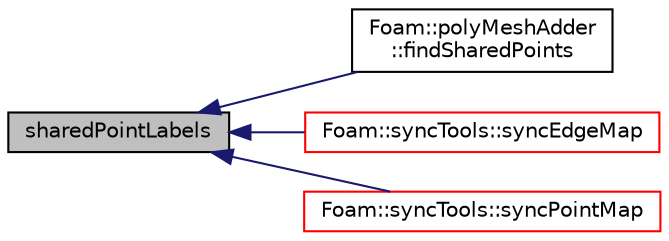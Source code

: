 digraph "sharedPointLabels"
{
  bgcolor="transparent";
  edge [fontname="Helvetica",fontsize="10",labelfontname="Helvetica",labelfontsize="10"];
  node [fontname="Helvetica",fontsize="10",shape=record];
  rankdir="LR";
  Node1 [label="sharedPointLabels",height=0.2,width=0.4,color="black", fillcolor="grey75", style="filled", fontcolor="black"];
  Node1 -> Node2 [dir="back",color="midnightblue",fontsize="10",style="solid",fontname="Helvetica"];
  Node2 [label="Foam::polyMeshAdder\l::findSharedPoints",height=0.2,width=0.4,color="black",URL="$a01906.html#a635b09647032a29d1e0aad6091b96f47",tooltip="Find topologically and geometrically shared points. "];
  Node1 -> Node3 [dir="back",color="midnightblue",fontsize="10",style="solid",fontname="Helvetica"];
  Node3 [label="Foam::syncTools::syncEdgeMap",height=0.2,width=0.4,color="red",URL="$a02532.html#a154ac086463b8d7a0eed8c4539d3ab73",tooltip="Synchronize values on selected edges. "];
  Node1 -> Node4 [dir="back",color="midnightblue",fontsize="10",style="solid",fontname="Helvetica"];
  Node4 [label="Foam::syncTools::syncPointMap",height=0.2,width=0.4,color="red",URL="$a02532.html#a08bdf5c6403dd4367d1714c3d5b4145d",tooltip="Synchronize values on selected points. "];
}
